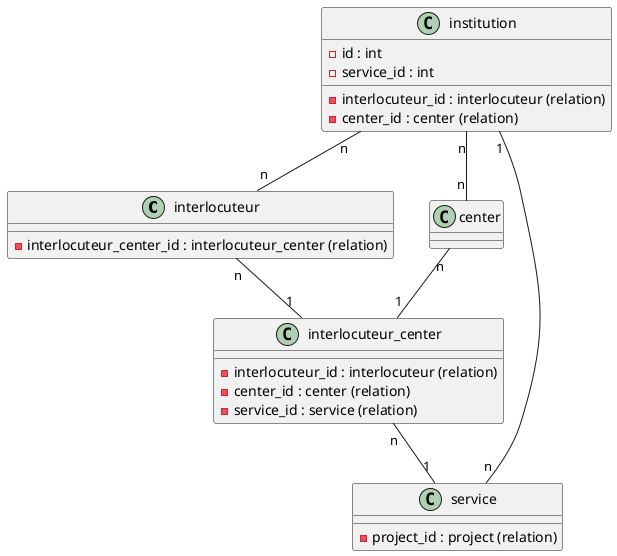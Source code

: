 @startuml

class interlocuteur {
    -interlocuteur_center_id : interlocuteur_center (relation)
}

class interlocuteur_center {
    -interlocuteur_id : interlocuteur (relation)
    -center_id : center (relation)
    -service_id : service (relation)
}

class "center" {
}

class service {
    -project_id : project (relation)
}

class institution {
    -id : int
    -interlocuteur_id : interlocuteur (relation)
    -center_id : center (relation)
    -service_id : int
}

interlocuteur "n" -- "1" interlocuteur_center
"center" "n" -- "1" interlocuteur_center
interlocuteur_center "n" -- "1" service

institution "n" -- "n" interlocuteur
institution "n" -- "n" "center"
institution "1" -- "n" service

@enduml
